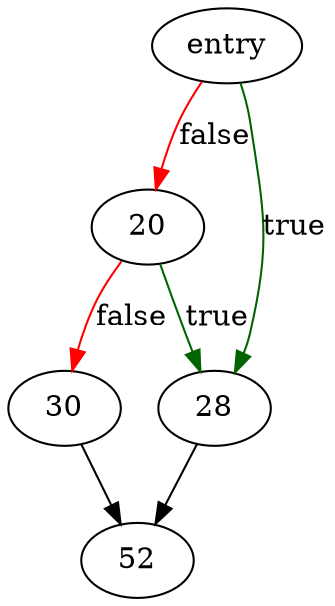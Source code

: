 digraph "pcache1Unpin" {
	// Node definitions.
	3 [label=entry];
	20;
	28;
	30;
	52;

	// Edge definitions.
	3 -> 20 [
		color=red
		label=false
	];
	3 -> 28 [
		color=darkgreen
		label=true
	];
	20 -> 28 [
		color=darkgreen
		label=true
	];
	20 -> 30 [
		color=red
		label=false
	];
	28 -> 52;
	30 -> 52;
}